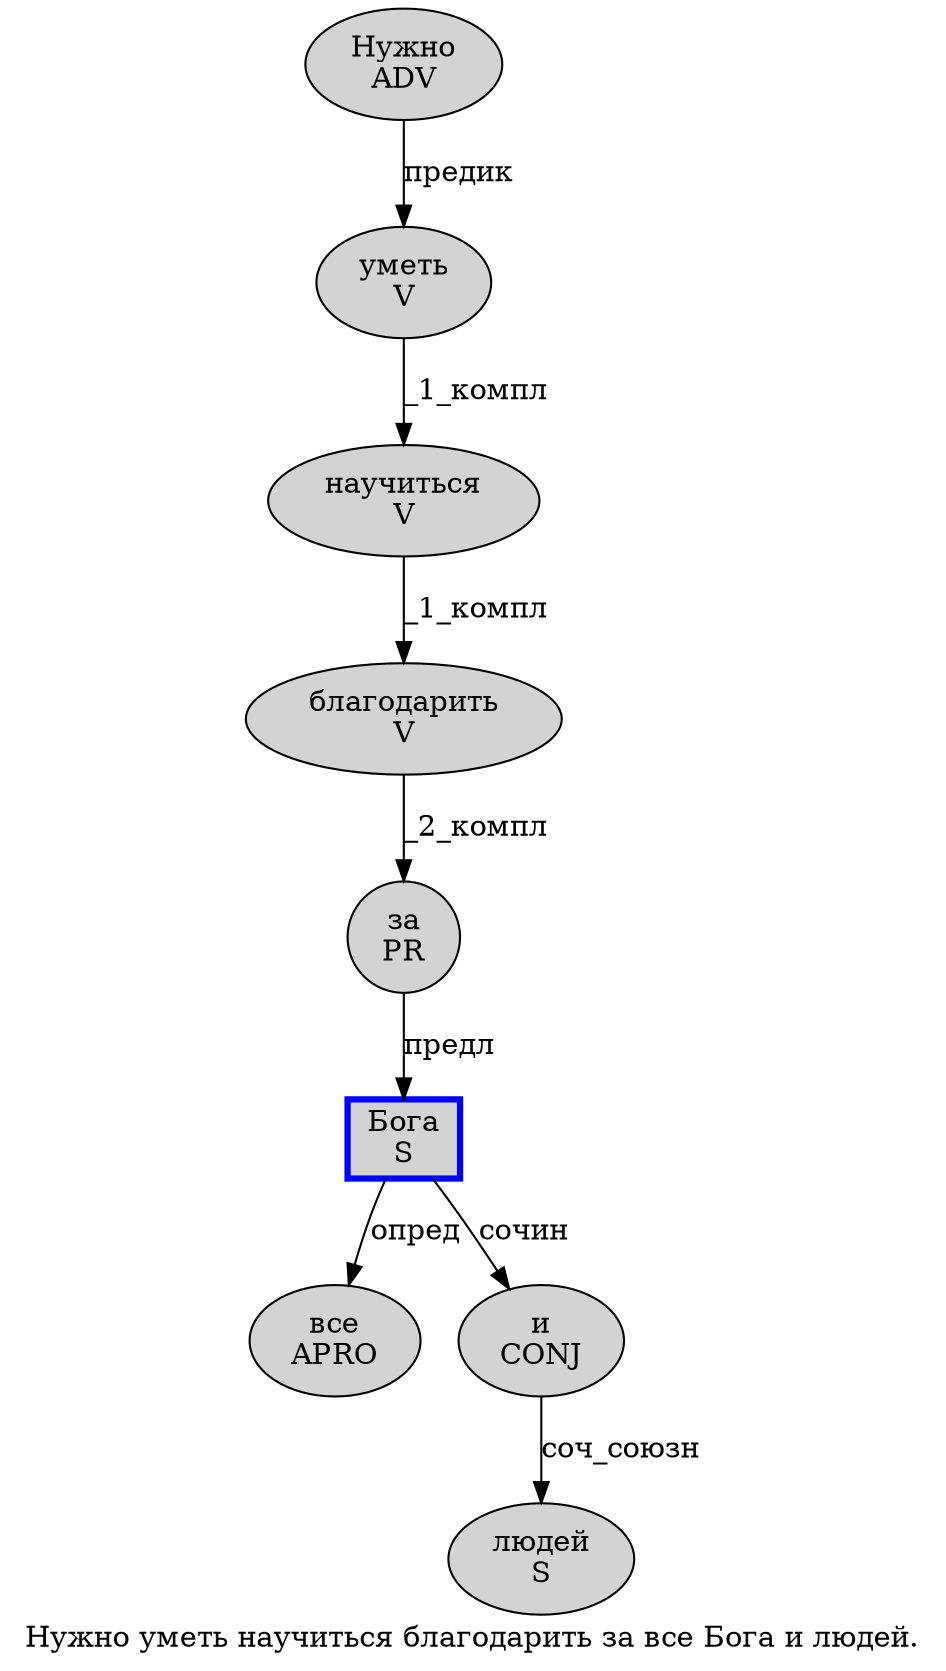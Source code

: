 digraph SENTENCE_635 {
	graph [label="Нужно уметь научиться благодарить за все Бога и людей."]
	node [style=filled]
		0 [label="Нужно
ADV" color="" fillcolor=lightgray penwidth=1 shape=ellipse]
		1 [label="уметь
V" color="" fillcolor=lightgray penwidth=1 shape=ellipse]
		2 [label="научиться
V" color="" fillcolor=lightgray penwidth=1 shape=ellipse]
		3 [label="благодарить
V" color="" fillcolor=lightgray penwidth=1 shape=ellipse]
		4 [label="за
PR" color="" fillcolor=lightgray penwidth=1 shape=ellipse]
		5 [label="все
APRO" color="" fillcolor=lightgray penwidth=1 shape=ellipse]
		6 [label="Бога
S" color=blue fillcolor=lightgray penwidth=3 shape=box]
		7 [label="и
CONJ" color="" fillcolor=lightgray penwidth=1 shape=ellipse]
		8 [label="людей
S" color="" fillcolor=lightgray penwidth=1 shape=ellipse]
			2 -> 3 [label="_1_компл"]
			6 -> 5 [label="опред"]
			6 -> 7 [label="сочин"]
			1 -> 2 [label="_1_компл"]
			4 -> 6 [label="предл"]
			0 -> 1 [label="предик"]
			3 -> 4 [label="_2_компл"]
			7 -> 8 [label="соч_союзн"]
}